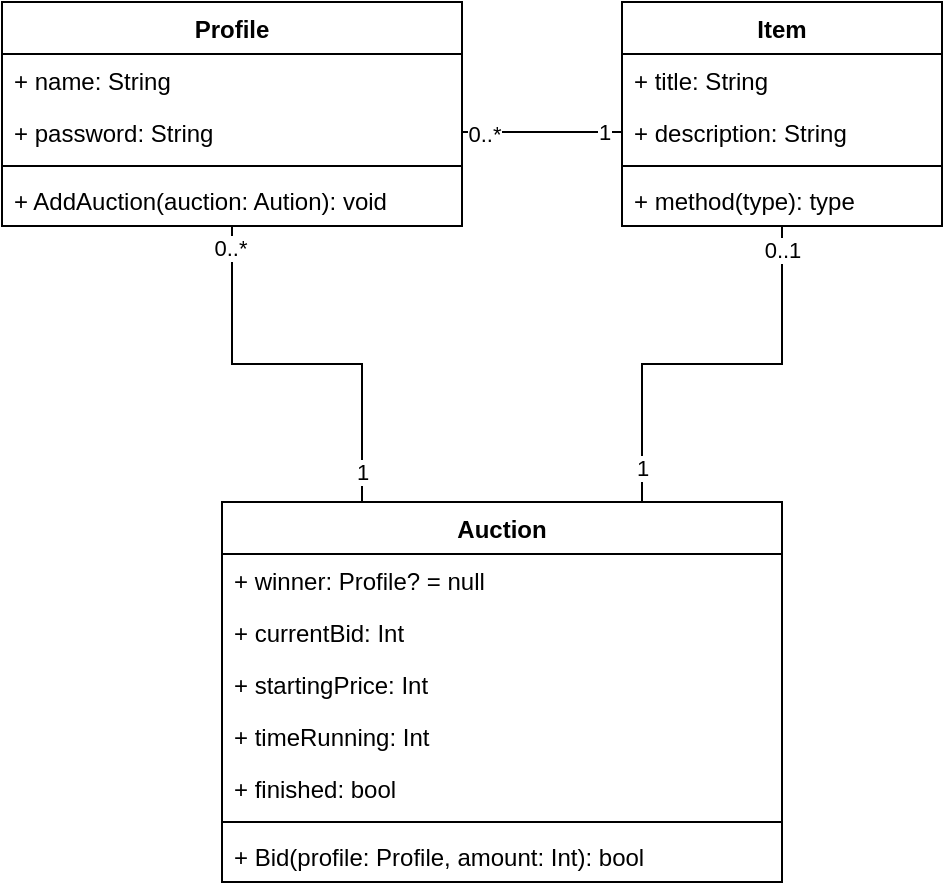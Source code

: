 <mxfile version="20.8.16" type="device"><diagram name="Page-1" id="MTdyzZogj-u_SxMeLyuU"><mxGraphModel dx="654" dy="405" grid="1" gridSize="10" guides="1" tooltips="1" connect="1" arrows="1" fold="1" page="1" pageScale="1" pageWidth="827" pageHeight="1169" math="0" shadow="0"><root><mxCell id="0"/><mxCell id="1" parent="0"/><mxCell id="hT-xwQE5zXQYzUjw-swj-17" style="edgeStyle=orthogonalEdgeStyle;rounded=0;orthogonalLoop=1;jettySize=auto;html=1;entryX=0.25;entryY=0;entryDx=0;entryDy=0;endArrow=none;endFill=0;" edge="1" parent="1" source="hT-xwQE5zXQYzUjw-swj-1" target="hT-xwQE5zXQYzUjw-swj-9"><mxGeometry relative="1" as="geometry"/></mxCell><mxCell id="hT-xwQE5zXQYzUjw-swj-25" value="1" style="edgeLabel;html=1;align=center;verticalAlign=middle;resizable=0;points=[];" vertex="1" connectable="0" parent="hT-xwQE5zXQYzUjw-swj-17"><mxGeometry x="0.847" relative="1" as="geometry"><mxPoint as="offset"/></mxGeometry></mxCell><mxCell id="hT-xwQE5zXQYzUjw-swj-26" value="0..*" style="edgeLabel;html=1;align=center;verticalAlign=middle;resizable=0;points=[];" vertex="1" connectable="0" parent="hT-xwQE5zXQYzUjw-swj-17"><mxGeometry x="-0.895" y="-1" relative="1" as="geometry"><mxPoint as="offset"/></mxGeometry></mxCell><mxCell id="hT-xwQE5zXQYzUjw-swj-1" value="Profile" style="swimlane;fontStyle=1;align=center;verticalAlign=top;childLayout=stackLayout;horizontal=1;startSize=26;horizontalStack=0;resizeParent=1;resizeParentMax=0;resizeLast=0;collapsible=1;marginBottom=0;" vertex="1" parent="1"><mxGeometry x="150" y="90" width="230" height="112" as="geometry"/></mxCell><mxCell id="hT-xwQE5zXQYzUjw-swj-2" value="+ name: String" style="text;strokeColor=none;fillColor=none;align=left;verticalAlign=top;spacingLeft=4;spacingRight=4;overflow=hidden;rotatable=0;points=[[0,0.5],[1,0.5]];portConstraint=eastwest;" vertex="1" parent="hT-xwQE5zXQYzUjw-swj-1"><mxGeometry y="26" width="230" height="26" as="geometry"/></mxCell><mxCell id="hT-xwQE5zXQYzUjw-swj-14" value="+ password: String" style="text;strokeColor=none;fillColor=none;align=left;verticalAlign=top;spacingLeft=4;spacingRight=4;overflow=hidden;rotatable=0;points=[[0,0.5],[1,0.5]];portConstraint=eastwest;" vertex="1" parent="hT-xwQE5zXQYzUjw-swj-1"><mxGeometry y="52" width="230" height="26" as="geometry"/></mxCell><mxCell id="hT-xwQE5zXQYzUjw-swj-3" value="" style="line;strokeWidth=1;fillColor=none;align=left;verticalAlign=middle;spacingTop=-1;spacingLeft=3;spacingRight=3;rotatable=0;labelPosition=right;points=[];portConstraint=eastwest;strokeColor=inherit;" vertex="1" parent="hT-xwQE5zXQYzUjw-swj-1"><mxGeometry y="78" width="230" height="8" as="geometry"/></mxCell><mxCell id="hT-xwQE5zXQYzUjw-swj-4" value="+ AddAuction(auction: Aution): void" style="text;strokeColor=none;fillColor=none;align=left;verticalAlign=top;spacingLeft=4;spacingRight=4;overflow=hidden;rotatable=0;points=[[0,0.5],[1,0.5]];portConstraint=eastwest;" vertex="1" parent="hT-xwQE5zXQYzUjw-swj-1"><mxGeometry y="86" width="230" height="26" as="geometry"/></mxCell><mxCell id="hT-xwQE5zXQYzUjw-swj-19" style="edgeStyle=orthogonalEdgeStyle;rounded=0;orthogonalLoop=1;jettySize=auto;html=1;entryX=0.75;entryY=0;entryDx=0;entryDy=0;endArrow=none;endFill=0;" edge="1" parent="1" source="hT-xwQE5zXQYzUjw-swj-5" target="hT-xwQE5zXQYzUjw-swj-9"><mxGeometry relative="1" as="geometry"/></mxCell><mxCell id="hT-xwQE5zXQYzUjw-swj-23" value="0..1" style="edgeLabel;html=1;align=center;verticalAlign=middle;resizable=0;points=[];" vertex="1" connectable="0" parent="hT-xwQE5zXQYzUjw-swj-19"><mxGeometry x="-0.89" relative="1" as="geometry"><mxPoint as="offset"/></mxGeometry></mxCell><mxCell id="hT-xwQE5zXQYzUjw-swj-24" value="1" style="edgeLabel;html=1;align=center;verticalAlign=middle;resizable=0;points=[];" vertex="1" connectable="0" parent="hT-xwQE5zXQYzUjw-swj-19"><mxGeometry x="0.831" relative="1" as="geometry"><mxPoint as="offset"/></mxGeometry></mxCell><mxCell id="hT-xwQE5zXQYzUjw-swj-5" value="Item" style="swimlane;fontStyle=1;align=center;verticalAlign=top;childLayout=stackLayout;horizontal=1;startSize=26;horizontalStack=0;resizeParent=1;resizeParentMax=0;resizeLast=0;collapsible=1;marginBottom=0;" vertex="1" parent="1"><mxGeometry x="460" y="90" width="160" height="112" as="geometry"/></mxCell><mxCell id="hT-xwQE5zXQYzUjw-swj-6" value="+ title: String" style="text;strokeColor=none;fillColor=none;align=left;verticalAlign=top;spacingLeft=4;spacingRight=4;overflow=hidden;rotatable=0;points=[[0,0.5],[1,0.5]];portConstraint=eastwest;" vertex="1" parent="hT-xwQE5zXQYzUjw-swj-5"><mxGeometry y="26" width="160" height="26" as="geometry"/></mxCell><mxCell id="hT-xwQE5zXQYzUjw-swj-15" value="+ description: String" style="text;strokeColor=none;fillColor=none;align=left;verticalAlign=top;spacingLeft=4;spacingRight=4;overflow=hidden;rotatable=0;points=[[0,0.5],[1,0.5]];portConstraint=eastwest;" vertex="1" parent="hT-xwQE5zXQYzUjw-swj-5"><mxGeometry y="52" width="160" height="26" as="geometry"/></mxCell><mxCell id="hT-xwQE5zXQYzUjw-swj-7" value="" style="line;strokeWidth=1;fillColor=none;align=left;verticalAlign=middle;spacingTop=-1;spacingLeft=3;spacingRight=3;rotatable=0;labelPosition=right;points=[];portConstraint=eastwest;strokeColor=inherit;" vertex="1" parent="hT-xwQE5zXQYzUjw-swj-5"><mxGeometry y="78" width="160" height="8" as="geometry"/></mxCell><mxCell id="hT-xwQE5zXQYzUjw-swj-8" value="+ method(type): type" style="text;strokeColor=none;fillColor=none;align=left;verticalAlign=top;spacingLeft=4;spacingRight=4;overflow=hidden;rotatable=0;points=[[0,0.5],[1,0.5]];portConstraint=eastwest;" vertex="1" parent="hT-xwQE5zXQYzUjw-swj-5"><mxGeometry y="86" width="160" height="26" as="geometry"/></mxCell><mxCell id="hT-xwQE5zXQYzUjw-swj-9" value="Auction" style="swimlane;fontStyle=1;align=center;verticalAlign=top;childLayout=stackLayout;horizontal=1;startSize=26;horizontalStack=0;resizeParent=1;resizeParentMax=0;resizeLast=0;collapsible=1;marginBottom=0;" vertex="1" parent="1"><mxGeometry x="260" y="340" width="280" height="190" as="geometry"/></mxCell><mxCell id="hT-xwQE5zXQYzUjw-swj-10" value="+ winner: Profile? = null" style="text;strokeColor=none;fillColor=none;align=left;verticalAlign=top;spacingLeft=4;spacingRight=4;overflow=hidden;rotatable=0;points=[[0,0.5],[1,0.5]];portConstraint=eastwest;" vertex="1" parent="hT-xwQE5zXQYzUjw-swj-9"><mxGeometry y="26" width="280" height="26" as="geometry"/></mxCell><mxCell id="hT-xwQE5zXQYzUjw-swj-13" value="+ currentBid: Int" style="text;strokeColor=none;fillColor=none;align=left;verticalAlign=top;spacingLeft=4;spacingRight=4;overflow=hidden;rotatable=0;points=[[0,0.5],[1,0.5]];portConstraint=eastwest;" vertex="1" parent="hT-xwQE5zXQYzUjw-swj-9"><mxGeometry y="52" width="280" height="26" as="geometry"/></mxCell><mxCell id="hT-xwQE5zXQYzUjw-swj-22" value="+ startingPrice: Int" style="text;strokeColor=none;fillColor=none;align=left;verticalAlign=top;spacingLeft=4;spacingRight=4;overflow=hidden;rotatable=0;points=[[0,0.5],[1,0.5]];portConstraint=eastwest;" vertex="1" parent="hT-xwQE5zXQYzUjw-swj-9"><mxGeometry y="78" width="280" height="26" as="geometry"/></mxCell><mxCell id="hT-xwQE5zXQYzUjw-swj-16" value="+ timeRunning: Int" style="text;strokeColor=none;fillColor=none;align=left;verticalAlign=top;spacingLeft=4;spacingRight=4;overflow=hidden;rotatable=0;points=[[0,0.5],[1,0.5]];portConstraint=eastwest;" vertex="1" parent="hT-xwQE5zXQYzUjw-swj-9"><mxGeometry y="104" width="280" height="26" as="geometry"/></mxCell><mxCell id="hT-xwQE5zXQYzUjw-swj-28" value="+ finished: bool" style="text;strokeColor=none;fillColor=none;align=left;verticalAlign=top;spacingLeft=4;spacingRight=4;overflow=hidden;rotatable=0;points=[[0,0.5],[1,0.5]];portConstraint=eastwest;" vertex="1" parent="hT-xwQE5zXQYzUjw-swj-9"><mxGeometry y="130" width="280" height="26" as="geometry"/></mxCell><mxCell id="hT-xwQE5zXQYzUjw-swj-11" value="" style="line;strokeWidth=1;fillColor=none;align=left;verticalAlign=middle;spacingTop=-1;spacingLeft=3;spacingRight=3;rotatable=0;labelPosition=right;points=[];portConstraint=eastwest;strokeColor=inherit;" vertex="1" parent="hT-xwQE5zXQYzUjw-swj-9"><mxGeometry y="156" width="280" height="8" as="geometry"/></mxCell><mxCell id="hT-xwQE5zXQYzUjw-swj-27" value="+ Bid(profile: Profile, amount: Int): bool" style="text;strokeColor=none;fillColor=none;align=left;verticalAlign=top;spacingLeft=4;spacingRight=4;overflow=hidden;rotatable=0;points=[[0,0.5],[1,0.5]];portConstraint=eastwest;" vertex="1" parent="hT-xwQE5zXQYzUjw-swj-9"><mxGeometry y="164" width="280" height="26" as="geometry"/></mxCell><mxCell id="hT-xwQE5zXQYzUjw-swj-18" style="edgeStyle=orthogonalEdgeStyle;rounded=0;orthogonalLoop=1;jettySize=auto;html=1;entryX=0;entryY=0.5;entryDx=0;entryDy=0;endArrow=none;endFill=0;" edge="1" parent="1" source="hT-xwQE5zXQYzUjw-swj-14" target="hT-xwQE5zXQYzUjw-swj-15"><mxGeometry relative="1" as="geometry"/></mxCell><mxCell id="hT-xwQE5zXQYzUjw-swj-20" value="1" style="edgeLabel;html=1;align=center;verticalAlign=middle;resizable=0;points=[];" vertex="1" connectable="0" parent="hT-xwQE5zXQYzUjw-swj-18"><mxGeometry x="0.91" relative="1" as="geometry"><mxPoint x="-6" as="offset"/></mxGeometry></mxCell><mxCell id="hT-xwQE5zXQYzUjw-swj-21" value="0..*" style="edgeLabel;html=1;align=center;verticalAlign=middle;resizable=0;points=[];" vertex="1" connectable="0" parent="hT-xwQE5zXQYzUjw-swj-18"><mxGeometry x="-0.917" y="-1" relative="1" as="geometry"><mxPoint x="7" as="offset"/></mxGeometry></mxCell></root></mxGraphModel></diagram></mxfile>